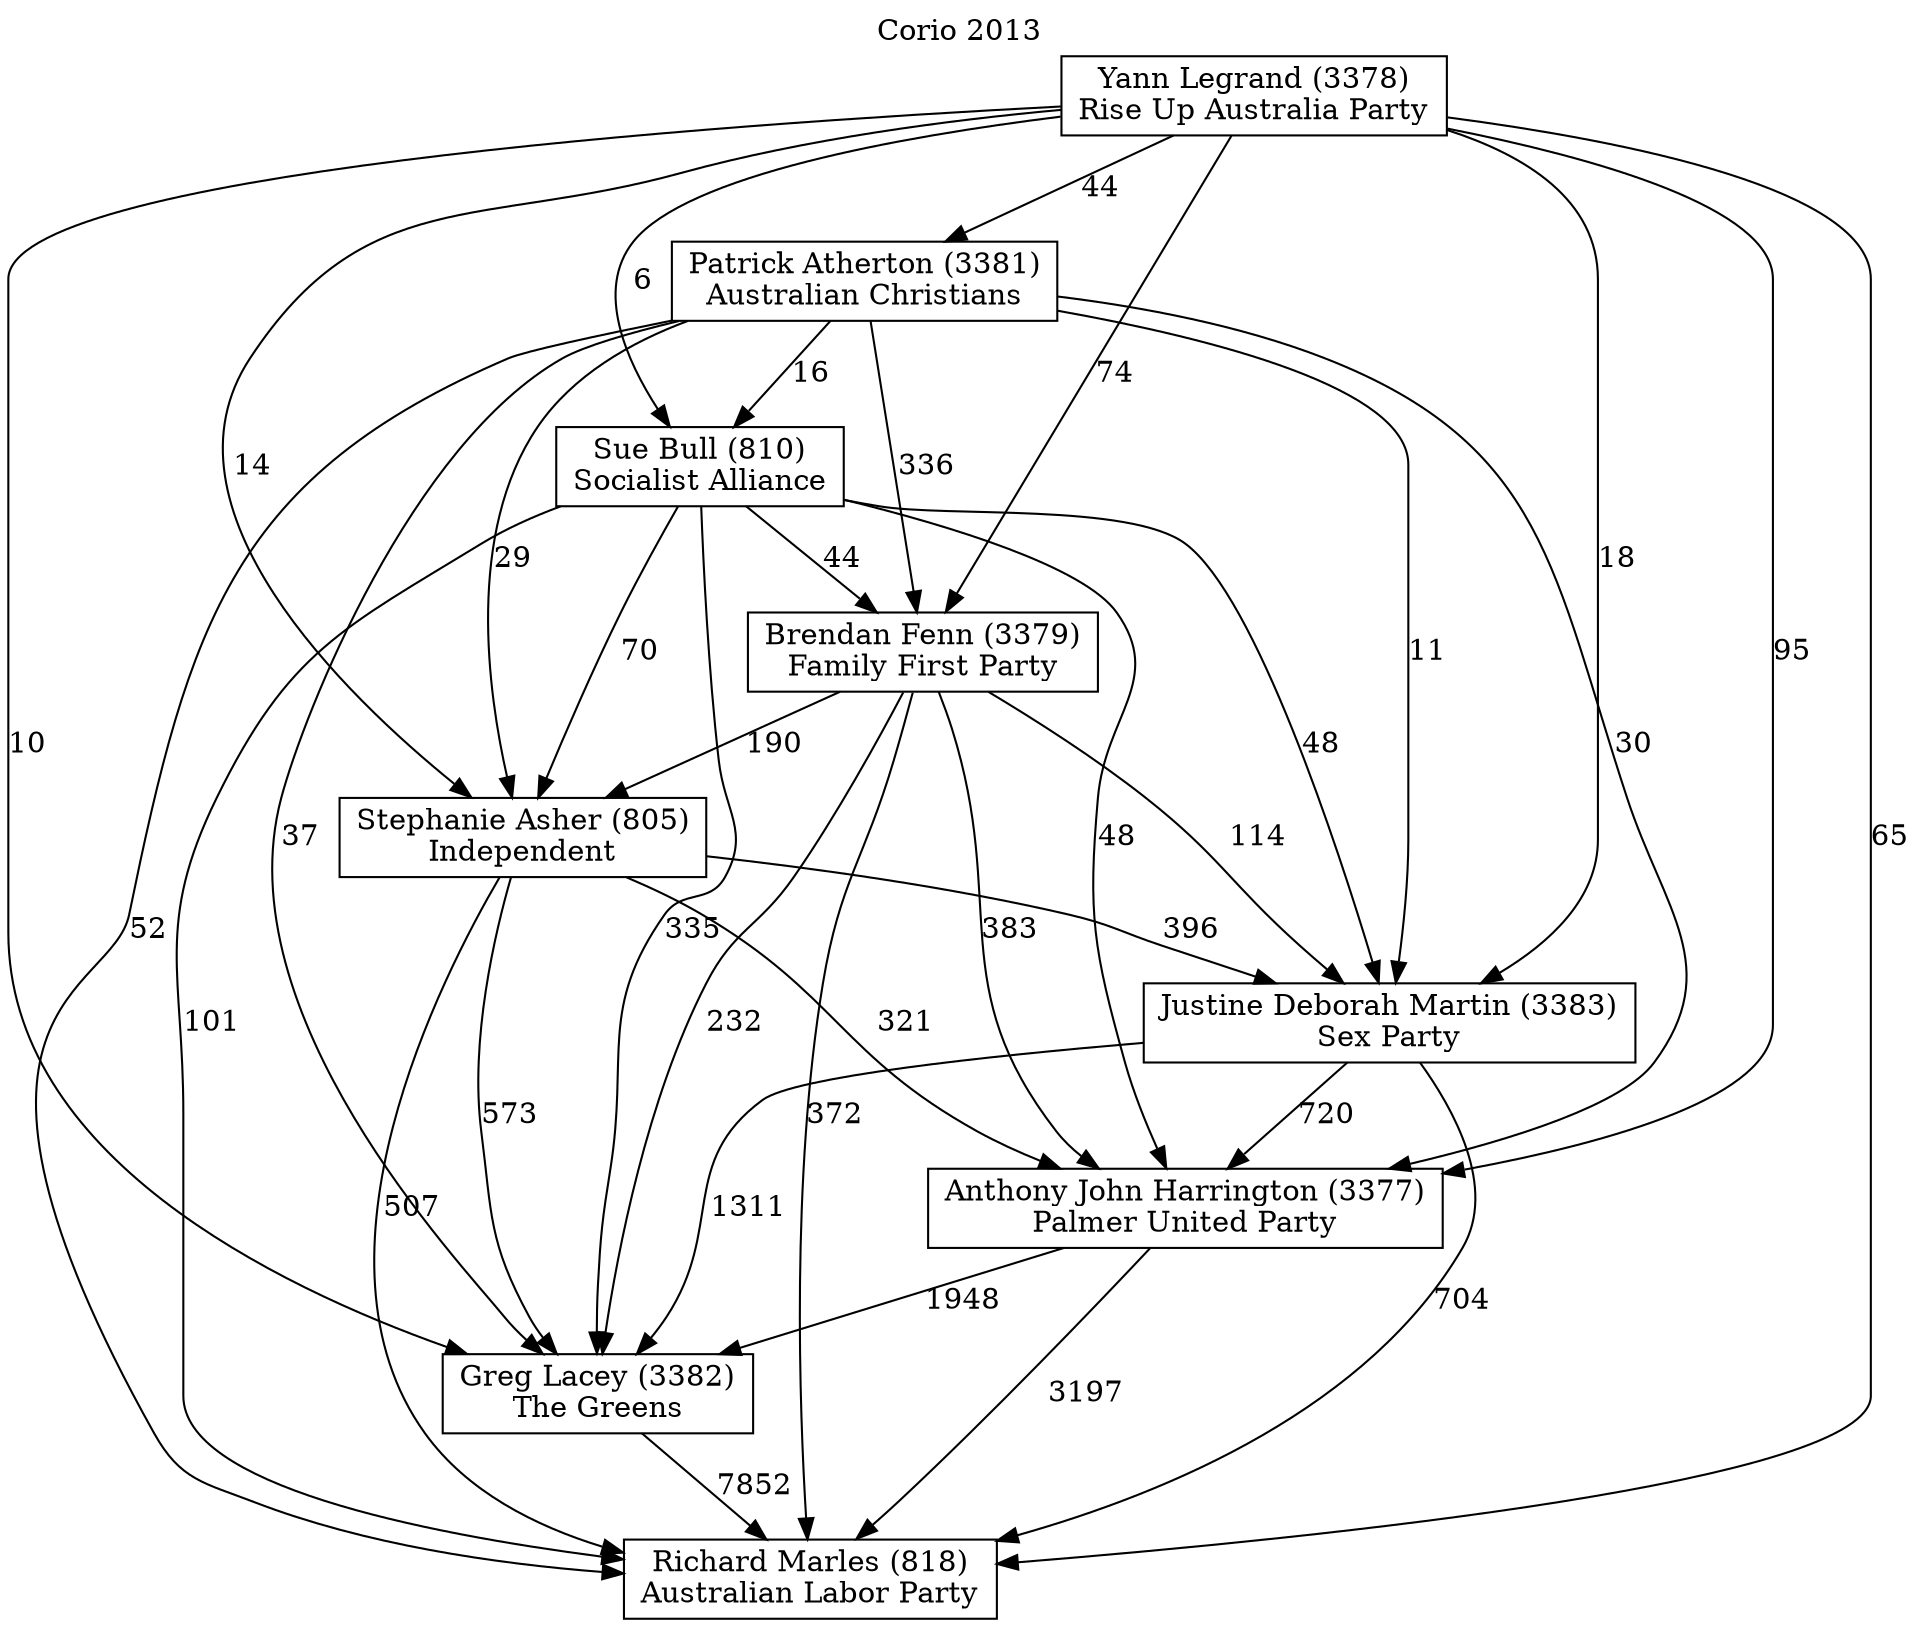 // House preference flow
digraph "Richard Marles (818)_Corio_2013" {
	graph [label="Corio 2013" labelloc=t mclimit=10]
	node [shape=box]
	"Anthony John Harrington (3377)" [label="Anthony John Harrington (3377)
Palmer United Party"]
	"Brendan Fenn (3379)" [label="Brendan Fenn (3379)
Family First Party"]
	"Greg Lacey (3382)" [label="Greg Lacey (3382)
The Greens"]
	"Justine Deborah Martin (3383)" [label="Justine Deborah Martin (3383)
Sex Party"]
	"Patrick Atherton (3381)" [label="Patrick Atherton (3381)
Australian Christians"]
	"Richard Marles (818)" [label="Richard Marles (818)
Australian Labor Party"]
	"Stephanie Asher (805)" [label="Stephanie Asher (805)
Independent"]
	"Sue Bull (810)" [label="Sue Bull (810)
Socialist Alliance"]
	"Yann Legrand (3378)" [label="Yann Legrand (3378)
Rise Up Australia Party"]
	"Anthony John Harrington (3377)" -> "Greg Lacey (3382)" [label=1948]
	"Anthony John Harrington (3377)" -> "Richard Marles (818)" [label=3197]
	"Brendan Fenn (3379)" -> "Anthony John Harrington (3377)" [label=383]
	"Brendan Fenn (3379)" -> "Greg Lacey (3382)" [label=232]
	"Brendan Fenn (3379)" -> "Justine Deborah Martin (3383)" [label=114]
	"Brendan Fenn (3379)" -> "Richard Marles (818)" [label=372]
	"Brendan Fenn (3379)" -> "Stephanie Asher (805)" [label=190]
	"Greg Lacey (3382)" -> "Richard Marles (818)" [label=7852]
	"Justine Deborah Martin (3383)" -> "Anthony John Harrington (3377)" [label=720]
	"Justine Deborah Martin (3383)" -> "Greg Lacey (3382)" [label=1311]
	"Justine Deborah Martin (3383)" -> "Richard Marles (818)" [label=704]
	"Patrick Atherton (3381)" -> "Anthony John Harrington (3377)" [label=30]
	"Patrick Atherton (3381)" -> "Brendan Fenn (3379)" [label=336]
	"Patrick Atherton (3381)" -> "Greg Lacey (3382)" [label=37]
	"Patrick Atherton (3381)" -> "Justine Deborah Martin (3383)" [label=11]
	"Patrick Atherton (3381)" -> "Richard Marles (818)" [label=52]
	"Patrick Atherton (3381)" -> "Stephanie Asher (805)" [label=29]
	"Patrick Atherton (3381)" -> "Sue Bull (810)" [label=16]
	"Stephanie Asher (805)" -> "Anthony John Harrington (3377)" [label=321]
	"Stephanie Asher (805)" -> "Greg Lacey (3382)" [label=573]
	"Stephanie Asher (805)" -> "Justine Deborah Martin (3383)" [label=396]
	"Stephanie Asher (805)" -> "Richard Marles (818)" [label=507]
	"Sue Bull (810)" -> "Anthony John Harrington (3377)" [label=48]
	"Sue Bull (810)" -> "Brendan Fenn (3379)" [label=44]
	"Sue Bull (810)" -> "Greg Lacey (3382)" [label=335]
	"Sue Bull (810)" -> "Justine Deborah Martin (3383)" [label=48]
	"Sue Bull (810)" -> "Richard Marles (818)" [label=101]
	"Sue Bull (810)" -> "Stephanie Asher (805)" [label=70]
	"Yann Legrand (3378)" -> "Anthony John Harrington (3377)" [label=95]
	"Yann Legrand (3378)" -> "Brendan Fenn (3379)" [label=74]
	"Yann Legrand (3378)" -> "Greg Lacey (3382)" [label=10]
	"Yann Legrand (3378)" -> "Justine Deborah Martin (3383)" [label=18]
	"Yann Legrand (3378)" -> "Patrick Atherton (3381)" [label=44]
	"Yann Legrand (3378)" -> "Richard Marles (818)" [label=65]
	"Yann Legrand (3378)" -> "Stephanie Asher (805)" [label=14]
	"Yann Legrand (3378)" -> "Sue Bull (810)" [label=6]
}
